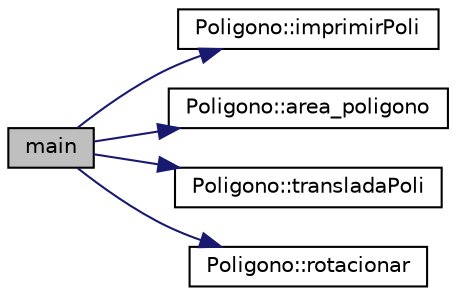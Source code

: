digraph "main"
{
  edge [fontname="Helvetica",fontsize="10",labelfontname="Helvetica",labelfontsize="10"];
  node [fontname="Helvetica",fontsize="10",shape=record];
  rankdir="LR";
  Node0 [label="main",height=0.2,width=0.4,color="black", fillcolor="grey75", style="filled", fontcolor="black"];
  Node0 -> Node1 [color="midnightblue",fontsize="10",style="solid",fontname="Helvetica"];
  Node1 [label="Poligono::imprimirPoli",height=0.2,width=0.4,color="black", fillcolor="white", style="filled",URL="$class_poligono.html#a0ee1c2c501af5df6fc844c7772696bc9",tooltip="Poligono::imprimirPoli - Imprime a estrutura do poligono usando para isso o metodo imprime() ja criad..."];
  Node0 -> Node2 [color="midnightblue",fontsize="10",style="solid",fontname="Helvetica"];
  Node2 [label="Poligono::area_poligono",height=0.2,width=0.4,color="black", fillcolor="white", style="filled",URL="$class_poligono.html#aee462c2f38ab2e1ca98f7ecee291ead8",tooltip="Poligono::area_poligono - Calculo da area do poligono usando para isso a tecnica shoelace. "];
  Node0 -> Node3 [color="midnightblue",fontsize="10",style="solid",fontname="Helvetica"];
  Node3 [label="Poligono::transladaPoli",height=0.2,width=0.4,color="black", fillcolor="white", style="filled",URL="$class_poligono.html#af79181410a3961117638e993321a67c2",tooltip="Poligono::transladaPoli - Translada toda a estrutura do poligono usando para isso o metodo translada(..."];
  Node0 -> Node4 [color="midnightblue",fontsize="10",style="solid",fontname="Helvetica"];
  Node4 [label="Poligono::rotacionar",height=0.2,width=0.4,color="black", fillcolor="white", style="filled",URL="$class_poligono.html#a62edbbcf29d2b540999a1cd3cb4b1601",tooltip="Poligono::rotacionar - Rotaciona toda a estrutua do poligono. "];
}
